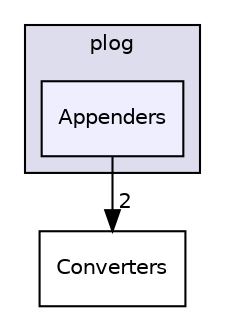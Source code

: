 digraph "c++/3rdParty/plog/include/plog/Appenders" {
  bgcolor=transparent;
  compound=true
  node [ fontsize="10", fontname="Helvetica"];
  edge [ labelfontsize="10", labelfontname="Helvetica"];
  subgraph clusterdir_5988bc57cb32f87d4b7872012fccd734 {
    graph [ bgcolor="#ddddee", pencolor="black", label="plog" fontname="Helvetica", fontsize="10", URL="dir_5988bc57cb32f87d4b7872012fccd734.html"]
  dir_ab7fb5f2a26dfc4c47ef6c4612267946 [shape=box, label="Appenders", style="filled", fillcolor="#eeeeff", pencolor="black", URL="dir_ab7fb5f2a26dfc4c47ef6c4612267946.html"];
  }
  dir_233725d7143aa6a698b0847c39c27e57 [shape=box label="Converters" URL="dir_233725d7143aa6a698b0847c39c27e57.html"];
  dir_ab7fb5f2a26dfc4c47ef6c4612267946->dir_233725d7143aa6a698b0847c39c27e57 [headlabel="2", labeldistance=1.5 headhref="dir_000029_000030.html"];
}
